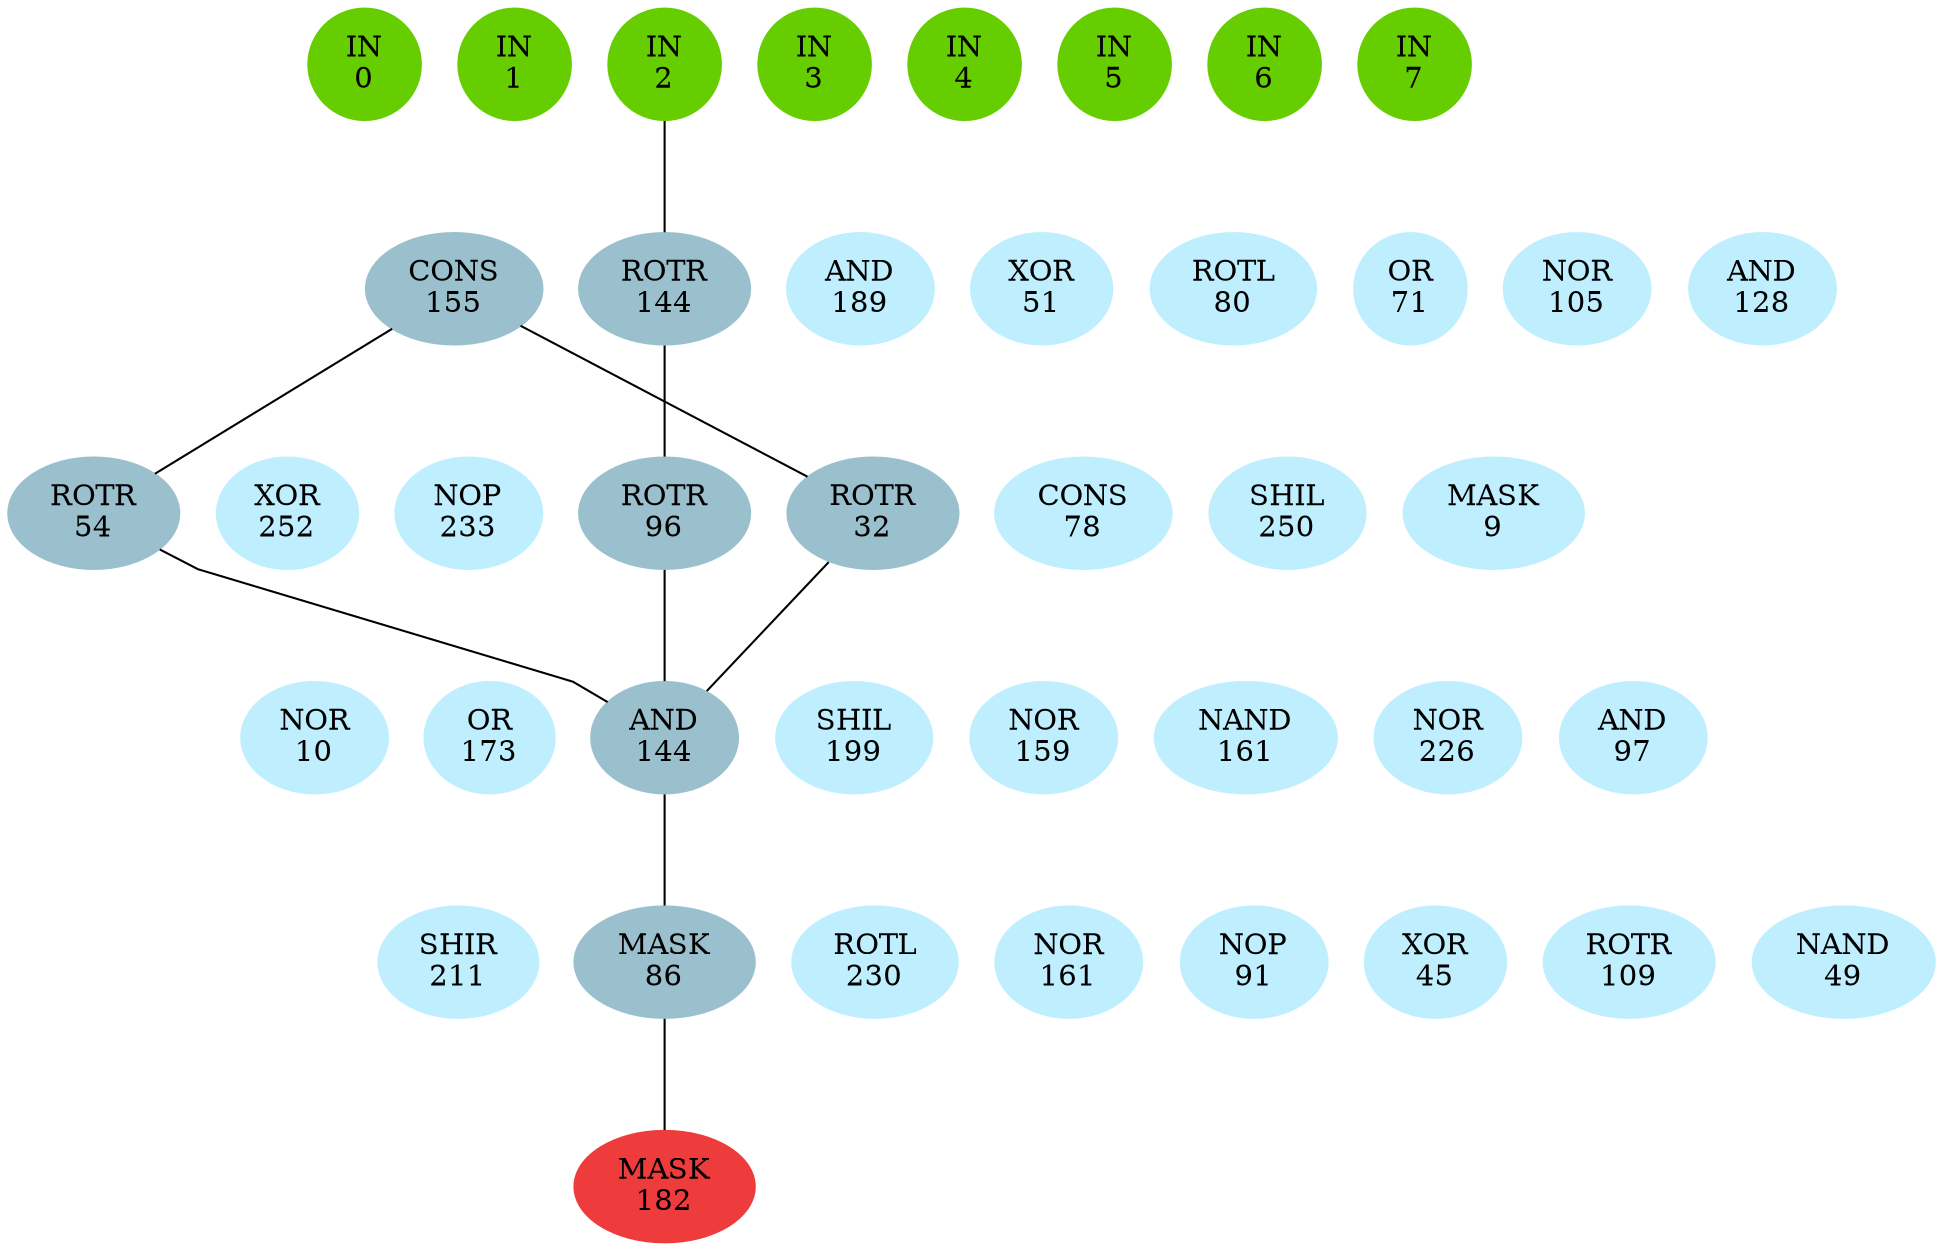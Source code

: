 graph EACircuit {
rankdir=BT;
ranksep=0.75;
ordering=out;
splines=polyline;
node [style=filled, color=lightblue2];

{ rank=same;
node [color=chartreuse3];
"-1_0"[label="IN\n0"];
node [color=chartreuse3];
"-1_1"[label="IN\n1"];
node [color=chartreuse3];
"-1_2"[label="IN\n2"];
node [color=chartreuse3];
"-1_3"[label="IN\n3"];
node [color=chartreuse3];
"-1_4"[label="IN\n4"];
node [color=chartreuse3];
"-1_5"[label="IN\n5"];
node [color=chartreuse3];
"-1_6"[label="IN\n6"];
node [color=chartreuse3];
"-1_7"[label="IN\n7"];
}
{ rank=same;
node [color=lightblue3];
"0_0"[label="CONS\n155"];
node [color=lightblue3];
"0_1"[label="ROTR\n144"];
node [color=lightblue1];
"0_2"[label="AND\n189"];
node [color=lightblue1];
"0_3"[label="XOR\n51"];
node [color=lightblue1];
"0_4"[label="ROTL\n80"];
node [color=lightblue1];
"0_5"[label="OR\n71"];
node [color=lightblue1];
"0_6"[label="NOR\n105"];
node [color=lightblue1];
"0_7"[label="AND\n128"];
}
{ rank=same;
node [color=lightblue3];
"1_0"[label="ROTR\n54"];
node [color=lightblue1];
"1_1"[label="XOR\n252"];
node [color=lightblue1];
"1_2"[label="NOP\n233"];
node [color=lightblue3];
"1_3"[label="ROTR\n96"];
node [color=lightblue3];
"1_4"[label="ROTR\n32"];
node [color=lightblue1];
"1_5"[label="CONS\n78"];
node [color=lightblue1];
"1_6"[label="SHIL\n250"];
node [color=lightblue1];
"1_7"[label="MASK\n9"];
}
{ rank=same;
node [color=lightblue1];
"2_0"[label="NOR\n10"];
node [color=lightblue1];
"2_1"[label="OR\n173"];
node [color=lightblue3];
"2_2"[label="AND\n144"];
node [color=lightblue1];
"2_3"[label="SHIL\n199"];
node [color=lightblue1];
"2_4"[label="NOR\n159"];
node [color=lightblue1];
"2_5"[label="NAND\n161"];
node [color=lightblue1];
"2_6"[label="NOR\n226"];
node [color=lightblue1];
"2_7"[label="AND\n97"];
}
{ rank=same;
node [color=lightblue1];
"3_0"[label="SHIR\n211"];
node [color=lightblue3];
"3_1"[label="MASK\n86"];
node [color=lightblue1];
"3_2"[label="ROTL\n230"];
node [color=lightblue1];
"3_3"[label="NOR\n161"];
node [color=lightblue1];
"3_4"[label="NOP\n91"];
node [color=lightblue1];
"3_5"[label="XOR\n45"];
node [color=lightblue1];
"3_6"[label="ROTR\n109"];
node [color=lightblue1];
"3_7"[label="NAND\n49"];
}
{ rank=same;
node [color=brown2];
"4_0"[label="MASK\n182"];
}
edge[style=invis];
"-1_0" -- "-1_1" -- "-1_2" -- "-1_3" -- "-1_4" -- "-1_5" -- "-1_6" -- "-1_7";
"0_0" -- "0_1" -- "0_2" -- "0_3" -- "0_4" -- "0_5" -- "0_6" -- "0_7";
"1_0" -- "1_1" -- "1_2" -- "1_3" -- "1_4" -- "1_5" -- "1_6" -- "1_7";
"2_0" -- "2_1" -- "2_2" -- "2_3" -- "2_4" -- "2_5" -- "2_6" -- "2_7";
"3_0" -- "3_1" -- "3_2" -- "3_3" -- "3_4" -- "3_5" -- "3_6" -- "3_7";
"4_0" -- "4_0";
edge[style=solid];
"0_1" -- "-1_2";
"1_0" -- "0_0";
"1_3" -- "0_1";
"1_4" -- "0_0";
"2_2" -- "1_0";
"2_2" -- "1_3";
"2_2" -- "1_4";
"3_1" -- "2_2";
"4_0" -- "3_1";
}